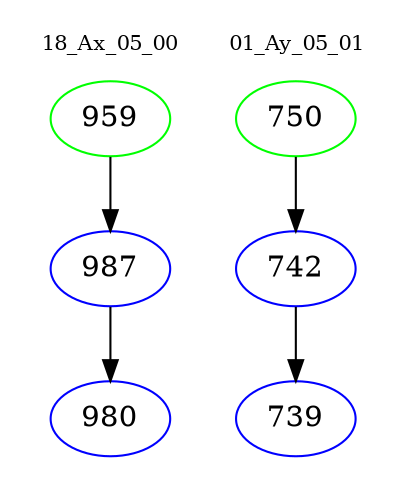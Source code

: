digraph{
subgraph cluster_0 {
color = white
label = "18_Ax_05_00";
fontsize=10;
T0_959 [label="959", color="green"]
T0_959 -> T0_987 [color="black"]
T0_987 [label="987", color="blue"]
T0_987 -> T0_980 [color="black"]
T0_980 [label="980", color="blue"]
}
subgraph cluster_1 {
color = white
label = "01_Ay_05_01";
fontsize=10;
T1_750 [label="750", color="green"]
T1_750 -> T1_742 [color="black"]
T1_742 [label="742", color="blue"]
T1_742 -> T1_739 [color="black"]
T1_739 [label="739", color="blue"]
}
}
